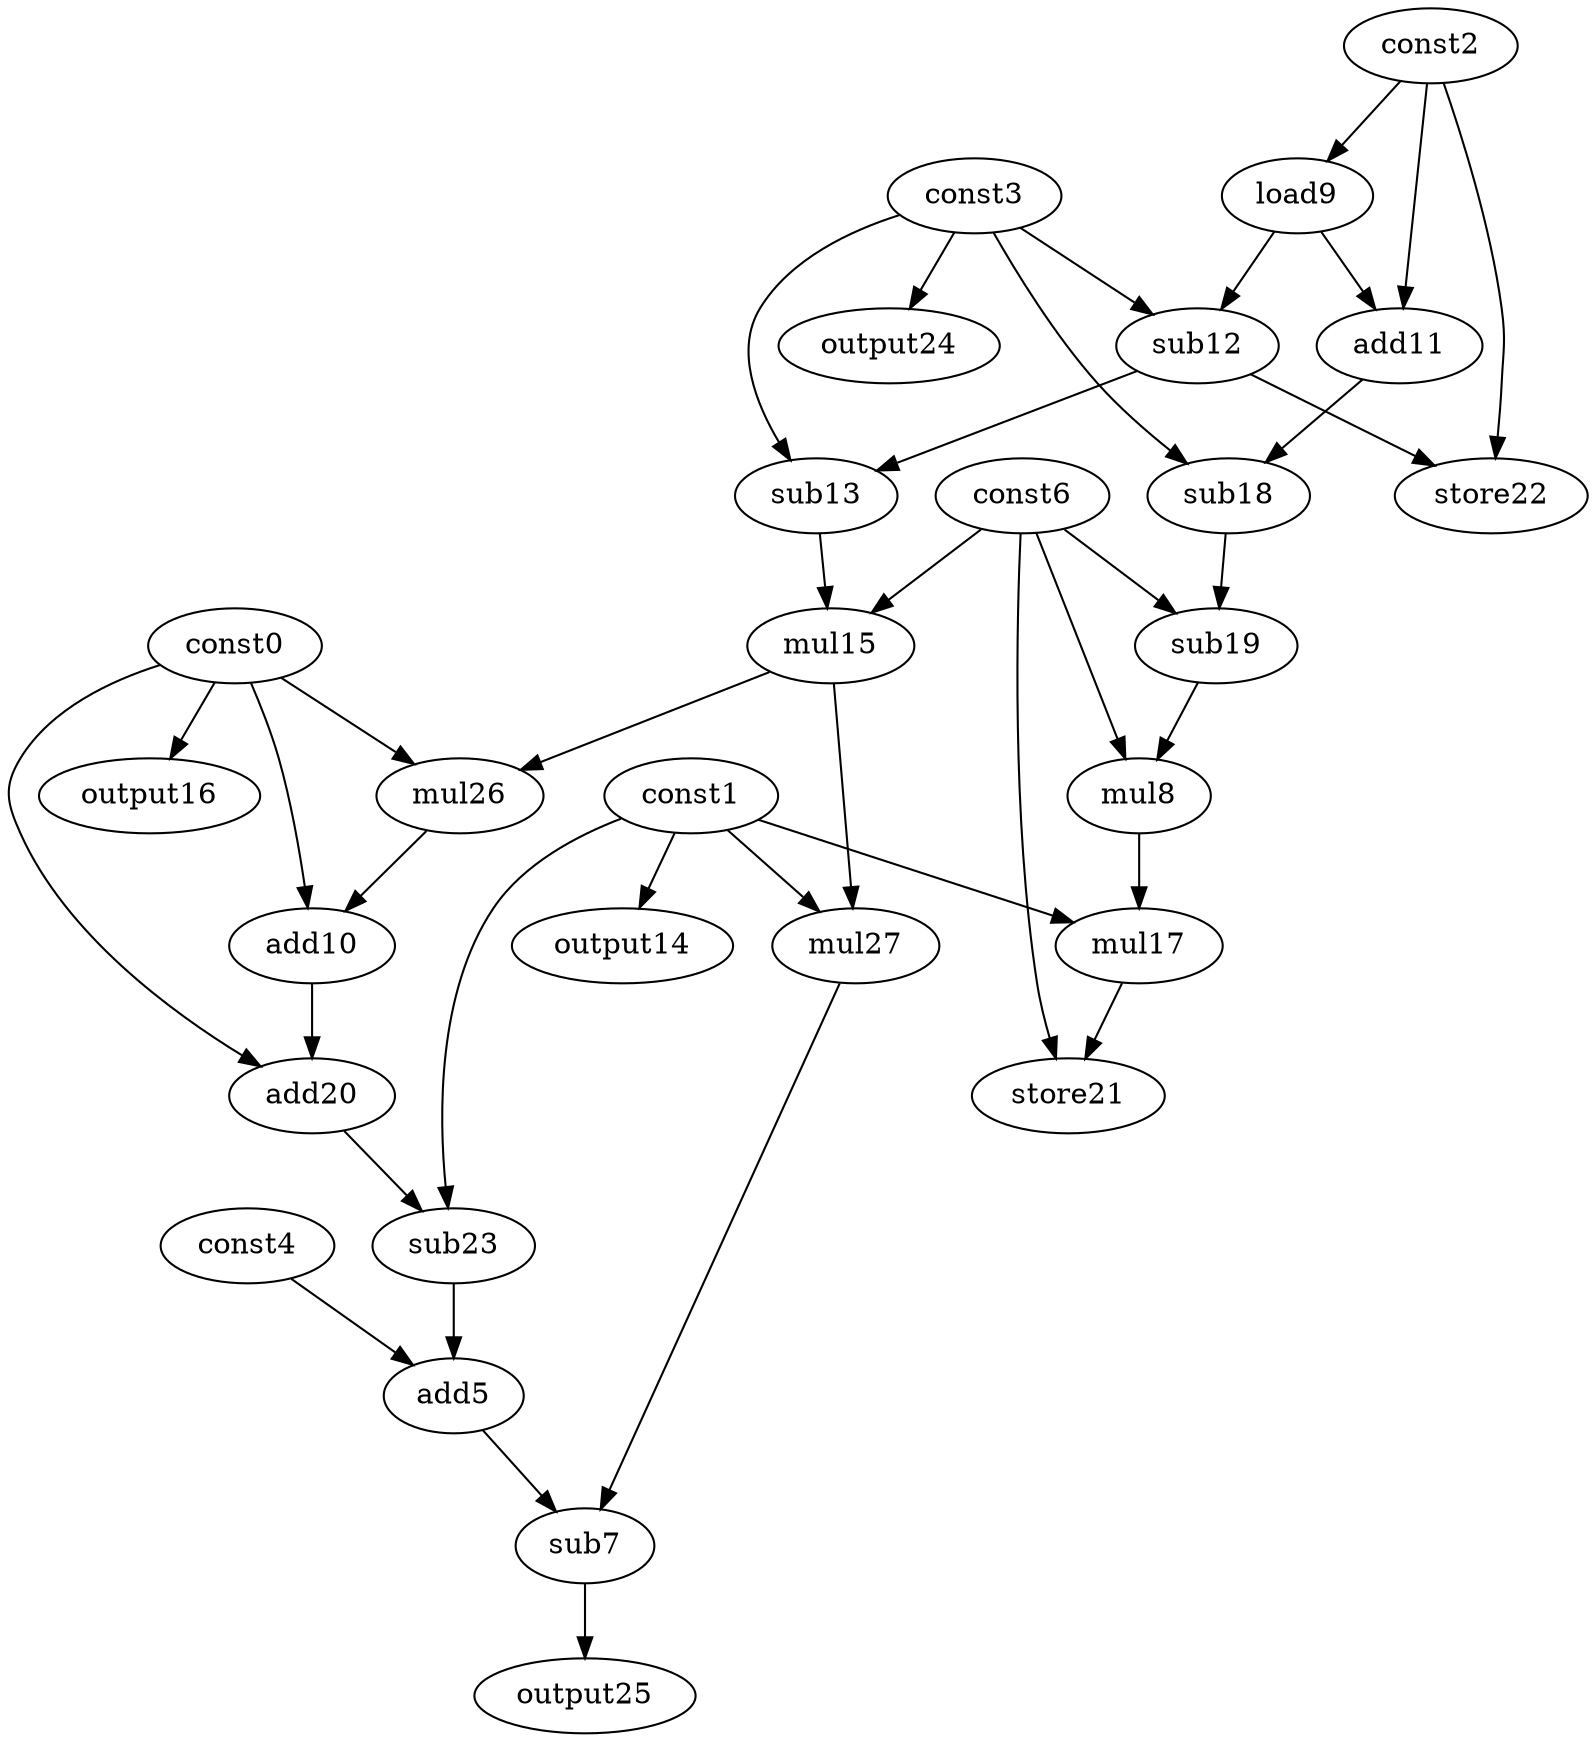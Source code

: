 digraph G { 
const0[opcode=const]; 
const1[opcode=const]; 
const2[opcode=const]; 
const3[opcode=const]; 
const4[opcode=const]; 
add5[opcode=add]; 
const6[opcode=const]; 
sub7[opcode=sub]; 
mul8[opcode=mul]; 
load9[opcode=load]; 
add10[opcode=add]; 
add11[opcode=add]; 
sub12[opcode=sub]; 
sub13[opcode=sub]; 
output14[opcode=output]; 
mul15[opcode=mul]; 
output16[opcode=output]; 
mul17[opcode=mul]; 
sub18[opcode=sub]; 
sub19[opcode=sub]; 
add20[opcode=add]; 
store21[opcode=store]; 
store22[opcode=store]; 
sub23[opcode=sub]; 
output24[opcode=output]; 
output25[opcode=output]; 
mul26[opcode=mul]; 
mul27[opcode=mul]; 
const2->load9[operand=0];
const1->output14[operand=0];
const0->output16[operand=0];
const3->output24[operand=0];
load9->add11[operand=0];
const2->add11[operand=1];
load9->sub12[operand=0];
const3->sub12[operand=1];
const3->sub13[operand=0];
sub12->sub13[operand=1];
add11->sub18[operand=0];
const3->sub18[operand=1];
const2->store22[operand=0];
sub12->store22[operand=1];
sub13->mul15[operand=0];
const6->mul15[operand=1];
sub18->sub19[operand=0];
const6->sub19[operand=1];
sub19->mul8[operand=0];
const6->mul8[operand=1];
const0->mul26[operand=0];
mul15->mul26[operand=1];
const1->mul27[operand=0];
mul15->mul27[operand=1];
const0->add10[operand=0];
mul26->add10[operand=1];
mul8->mul17[operand=0];
const1->mul17[operand=1];
const0->add20[operand=0];
add10->add20[operand=1];
mul17->store21[operand=0];
const6->store21[operand=1];
const1->sub23[operand=0];
add20->sub23[operand=1];
const4->add5[operand=0];
sub23->add5[operand=1];
mul27->sub7[operand=0];
add5->sub7[operand=1];
sub7->output25[operand=0];
}

